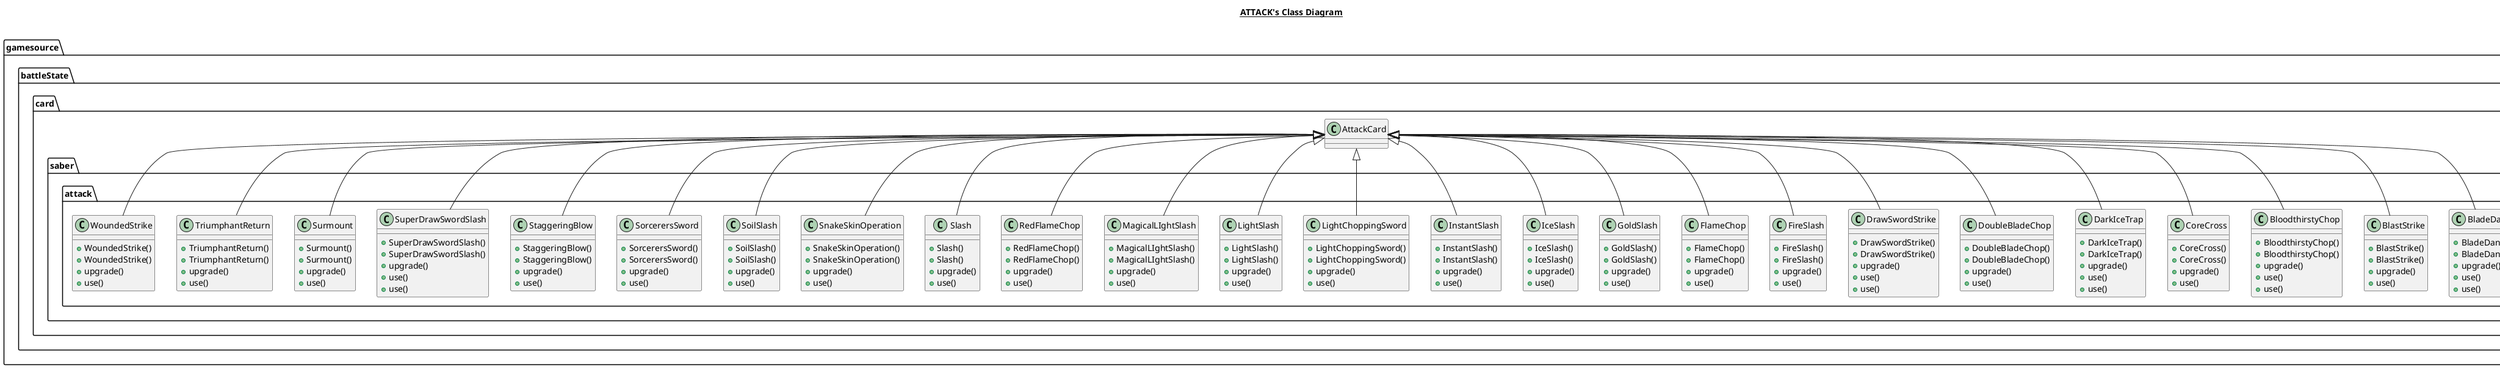 @startuml

title __ATTACK's Class Diagram__\n

  namespace gamesource {
    namespace battleState.card {
      namespace saber.attack {
        class gamesource.battleState.card.saber.attack.BladeDance {
            + BladeDance()
            + BladeDance()
            + upgrade()
            + use()
            + use()
        }
      }
    }
  }
  

  namespace gamesource {
    namespace battleState.card {
      namespace saber.attack {
        class gamesource.battleState.card.saber.attack.BlastStrike {
            + BlastStrike()
            + BlastStrike()
            + upgrade()
            + use()
        }
      }
    }
  }
  

  namespace gamesource {
    namespace battleState.card {
      namespace saber.attack {
        class gamesource.battleState.card.saber.attack.BloodthirstyChop {
            + BloodthirstyChop()
            + BloodthirstyChop()
            + upgrade()
            + use()
            + use()
        }
      }
    }
  }
  

  namespace gamesource {
    namespace battleState.card {
      namespace saber.attack {
        class gamesource.battleState.card.saber.attack.CoreCross {
            + CoreCross()
            + CoreCross()
            + upgrade()
            + use()
        }
      }
    }
  }
  

  namespace gamesource {
    namespace battleState.card {
      namespace saber.attack {
        class gamesource.battleState.card.saber.attack.DarkIceTrap {
            + DarkIceTrap()
            + DarkIceTrap()
            + upgrade()
            + use()
            + use()
        }
      }
    }
  }
  

  namespace gamesource {
    namespace battleState.card {
      namespace saber.attack {
        class gamesource.battleState.card.saber.attack.DoubleBladeChop {
            + DoubleBladeChop()
            + DoubleBladeChop()
            + upgrade()
            + use()
        }
      }
    }
  }
  

  namespace gamesource {
    namespace battleState.card {
      namespace saber.attack {
        class gamesource.battleState.card.saber.attack.DrawSwordStrike {
            + DrawSwordStrike()
            + DrawSwordStrike()
            + upgrade()
            + use()
            + use()
        }
      }
    }
  }
  

  namespace gamesource {
    namespace battleState.card {
      namespace saber.attack {
        class gamesource.battleState.card.saber.attack.FireSlash {
            + FireSlash()
            + FireSlash()
            + upgrade()
            + use()
        }
      }
    }
  }
  

  namespace gamesource {
    namespace battleState.card {
      namespace saber.attack {
        class gamesource.battleState.card.saber.attack.FlameChop {
            + FlameChop()
            + FlameChop()
            + upgrade()
            + use()
        }
      }
    }
  }
  

  namespace gamesource {
    namespace battleState.card {
      namespace saber.attack {
        class gamesource.battleState.card.saber.attack.GoldSlash {
            + GoldSlash()
            + GoldSlash()
            + upgrade()
            + use()
        }
      }
    }
  }
  

  namespace gamesource {
    namespace battleState.card {
      namespace saber.attack {
        class gamesource.battleState.card.saber.attack.IceSlash {
            + IceSlash()
            + IceSlash()
            + upgrade()
            + use()
        }
      }
    }
  }
  

  namespace gamesource {
    namespace battleState.card {
      namespace saber.attack {
        class gamesource.battleState.card.saber.attack.InstantSlash {
            + InstantSlash()
            + InstantSlash()
            + upgrade()
            + use()
        }
      }
    }
  }
  

  namespace gamesource {
    namespace battleState.card {
      namespace saber.attack {
        class gamesource.battleState.card.saber.attack.LightChoppingSword {
            + LightChoppingSword()
            + LightChoppingSword()
            + upgrade()
            + use()
        }
      }
    }
  }
  

  namespace gamesource {
    namespace battleState.card {
      namespace saber.attack {
        class gamesource.battleState.card.saber.attack.LightSlash {
            + LightSlash()
            + LightSlash()
            + upgrade()
            + use()
        }
      }
    }
  }
  

  namespace gamesource {
    namespace battleState.card {
      namespace saber.attack {
        class gamesource.battleState.card.saber.attack.MagicalLIghtSlash {
            + MagicalLIghtSlash()
            + MagicalLIghtSlash()
            + upgrade()
            + use()
        }
      }
    }
  }
  

  namespace gamesource {
    namespace battleState.card {
      namespace saber.attack {
        class gamesource.battleState.card.saber.attack.RedFlameChop {
            + RedFlameChop()
            + RedFlameChop()
            + upgrade()
            + use()
        }
      }
    }
  }
  

  namespace gamesource {
    namespace battleState.card {
      namespace saber.attack {
        class gamesource.battleState.card.saber.attack.Slash {
            + Slash()
            + Slash()
            + upgrade()
            + use()
        }
      }
    }
  }
  

  namespace gamesource {
    namespace battleState.card {
      namespace saber.attack {
        class gamesource.battleState.card.saber.attack.SnakeSkinOperation {
            + SnakeSkinOperation()
            + SnakeSkinOperation()
            + upgrade()
            + use()
        }
      }
    }
  }
  

  namespace gamesource {
    namespace battleState.card {
      namespace saber.attack {
        class gamesource.battleState.card.saber.attack.SoilSlash {
            + SoilSlash()
            + SoilSlash()
            + upgrade()
            + use()
        }
      }
    }
  }
  

  namespace gamesource {
    namespace battleState.card {
      namespace saber.attack {
        class gamesource.battleState.card.saber.attack.SorcerersSword {
            + SorcerersSword()
            + SorcerersSword()
            + upgrade()
            + use()
        }
      }
    }
  }
  

  namespace gamesource {
    namespace battleState.card {
      namespace saber.attack {
        class gamesource.battleState.card.saber.attack.StaggeringBlow {
            + StaggeringBlow()
            + StaggeringBlow()
            + upgrade()
            + use()
        }
      }
    }
  }
  

  namespace gamesource {
    namespace battleState.card {
      namespace saber.attack {
        class gamesource.battleState.card.saber.attack.SuperDrawSwordSlash {
            + SuperDrawSwordSlash()
            + SuperDrawSwordSlash()
            + upgrade()
            + use()
            + use()
        }
      }
    }
  }
  

  namespace gamesource {
    namespace battleState.card {
      namespace saber.attack {
        class gamesource.battleState.card.saber.attack.Surmount {
            + Surmount()
            + Surmount()
            + upgrade()
            + use()
        }
      }
    }
  }
  

  namespace gamesource {
    namespace battleState.card {
      namespace saber.attack {
        class gamesource.battleState.card.saber.attack.TriumphantReturn {
            + TriumphantReturn()
            + TriumphantReturn()
            + upgrade()
            + use()
        }
      }
    }
  }
  

  namespace gamesource {
    namespace battleState.card {
      namespace saber.attack {
        class gamesource.battleState.card.saber.attack.WoundedStrike {
            + WoundedStrike()
            + WoundedStrike()
            + upgrade()
            + use()
        }
      }
    }
  }
  

  gamesource.battleState.card.saber.attack.BladeDance -up-|> gamesource.battleState.card.AttackCard
  gamesource.battleState.card.saber.attack.BlastStrike -up-|> gamesource.battleState.card.AttackCard
  gamesource.battleState.card.saber.attack.BloodthirstyChop -up-|> gamesource.battleState.card.AttackCard
  gamesource.battleState.card.saber.attack.CoreCross -up-|> gamesource.battleState.card.AttackCard
  gamesource.battleState.card.saber.attack.DarkIceTrap -up-|> gamesource.battleState.card.AttackCard
  gamesource.battleState.card.saber.attack.DoubleBladeChop -up-|> gamesource.battleState.card.AttackCard
  gamesource.battleState.card.saber.attack.DrawSwordStrike -up-|> gamesource.battleState.card.AttackCard
  gamesource.battleState.card.saber.attack.FireSlash -up-|> gamesource.battleState.card.AttackCard
  gamesource.battleState.card.saber.attack.FlameChop -up-|> gamesource.battleState.card.AttackCard
  gamesource.battleState.card.saber.attack.GoldSlash -up-|> gamesource.battleState.card.AttackCard
  gamesource.battleState.card.saber.attack.IceSlash -up-|> gamesource.battleState.card.AttackCard
  gamesource.battleState.card.saber.attack.InstantSlash -up-|> gamesource.battleState.card.AttackCard
  gamesource.battleState.card.saber.attack.LightChoppingSword -up-|> gamesource.battleState.card.AttackCard
  gamesource.battleState.card.saber.attack.LightSlash -up-|> gamesource.battleState.card.AttackCard
  gamesource.battleState.card.saber.attack.MagicalLIghtSlash -up-|> gamesource.battleState.card.AttackCard
  gamesource.battleState.card.saber.attack.RedFlameChop -up-|> gamesource.battleState.card.AttackCard
  gamesource.battleState.card.saber.attack.Slash -up-|> gamesource.battleState.card.AttackCard
  gamesource.battleState.card.saber.attack.SnakeSkinOperation -up-|> gamesource.battleState.card.AttackCard
  gamesource.battleState.card.saber.attack.SoilSlash -up-|> gamesource.battleState.card.AttackCard
  gamesource.battleState.card.saber.attack.SorcerersSword -up-|> gamesource.battleState.card.AttackCard
  gamesource.battleState.card.saber.attack.StaggeringBlow -up-|> gamesource.battleState.card.AttackCard
  gamesource.battleState.card.saber.attack.SuperDrawSwordSlash -up-|> gamesource.battleState.card.AttackCard
  gamesource.battleState.card.saber.attack.Surmount -up-|> gamesource.battleState.card.AttackCard
  gamesource.battleState.card.saber.attack.TriumphantReturn -up-|> gamesource.battleState.card.AttackCard
  gamesource.battleState.card.saber.attack.WoundedStrike -up-|> gamesource.battleState.card.AttackCard




@enduml
